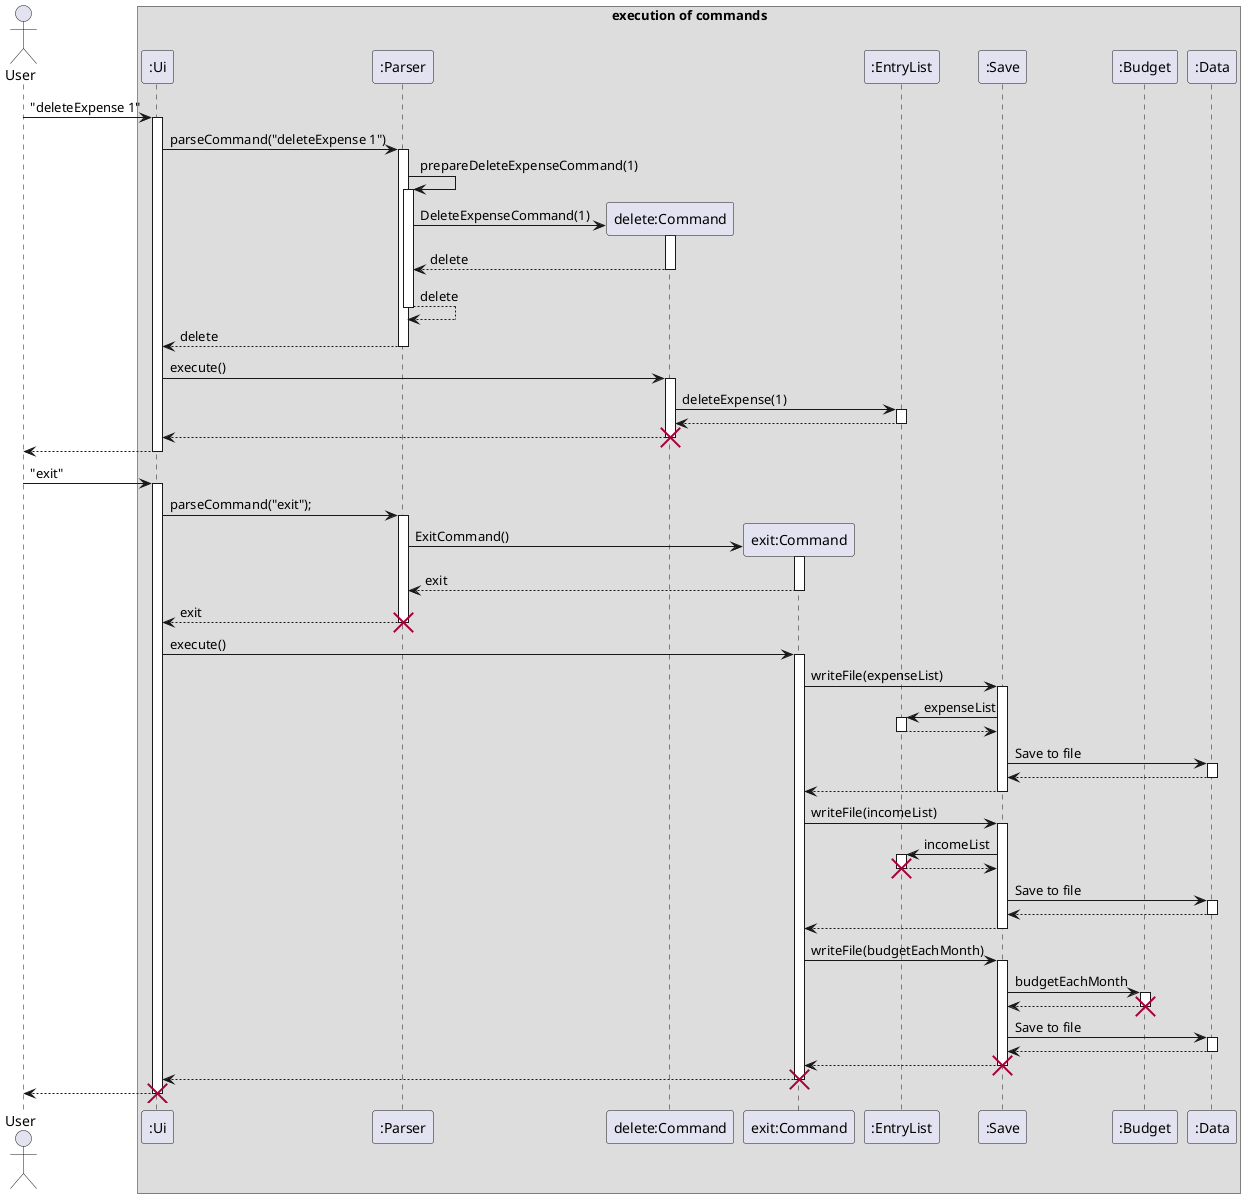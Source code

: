 @startuml

Actor User as user
box execution of commands
Participant ":Ui" as ui
Participant ":Parser" as parser
Participant "delete:Command" as deleteCommand
Participant "exit:Command" as exitCommand
Participant ":EntryList" as entryList
Participant ":Save" as save
Participant ":Budget" as budget
Participant ":Data" as data
end box


user -> ui : "deleteExpense 1"
activate ui

ui -> parser : parseCommand("deleteExpense 1")
activate parser

parser -> parser : prepareDeleteExpenseCommand(1)
activate parser

create deleteCommand
parser -> deleteCommand : DeleteExpenseCommand(1)
activate deleteCommand

deleteCommand --> parser : delete
deactivate deleteCommand


parser --> parser : delete
deactivate parser

parser --> ui : delete
deactivate parser

ui -> deleteCommand : execute()
activate deleteCommand

deleteCommand -> entryList : deleteExpense(1)
activate entryList

entryList --> deleteCommand
deactivate entryList

deleteCommand --> ui
deactivate deleteCommand
destroy deleteCommand


ui --> user
deactivate ui

user -> ui : "exit"
activate ui

'ui -> parser : execute("exit")
'activate parser


ui -> parser : parseCommand("exit");
activate parser

create exitCommand
parser -> exitCommand : ExitCommand()
activate exitCommand

exitCommand --> parser : exit
deactivate exitCommand

parser --> ui : exit
deactivate parser
destroy parser

ui -> exitCommand : execute()
activate exitCommand

exitCommand -> save : writeFile(expenseList)
activate save

save -> entryList : expenseList
activate entryList
entryList --> save
deactivate entryList
save -> data : Save to file
activate data
data --> save
deactivate data

save --> exitCommand
deactivate save

exitCommand -> save : writeFile(incomeList)
activate save


save -> entryList : incomeList
activate entryList
entryList --> save
deactivate entryList
destroy entryList
save -> data : Save to file
activate data
data --> save
deactivate data

save --> exitCommand
deactivate save

exitCommand -> save : writeFile(budgetEachMonth)
activate save


save -> budget : budgetEachMonth
activate budget
budget --> save
deactivate budget
destroy budget
save -> data : Save to file
activate data
data --> save
deactivate data

save --> exitCommand
deactivate save
destroy save

exitCommand --> ui
deactivate exitCommand
destroy exitCommand

ui --> user
deactivate ui
destroy ui

@enduml